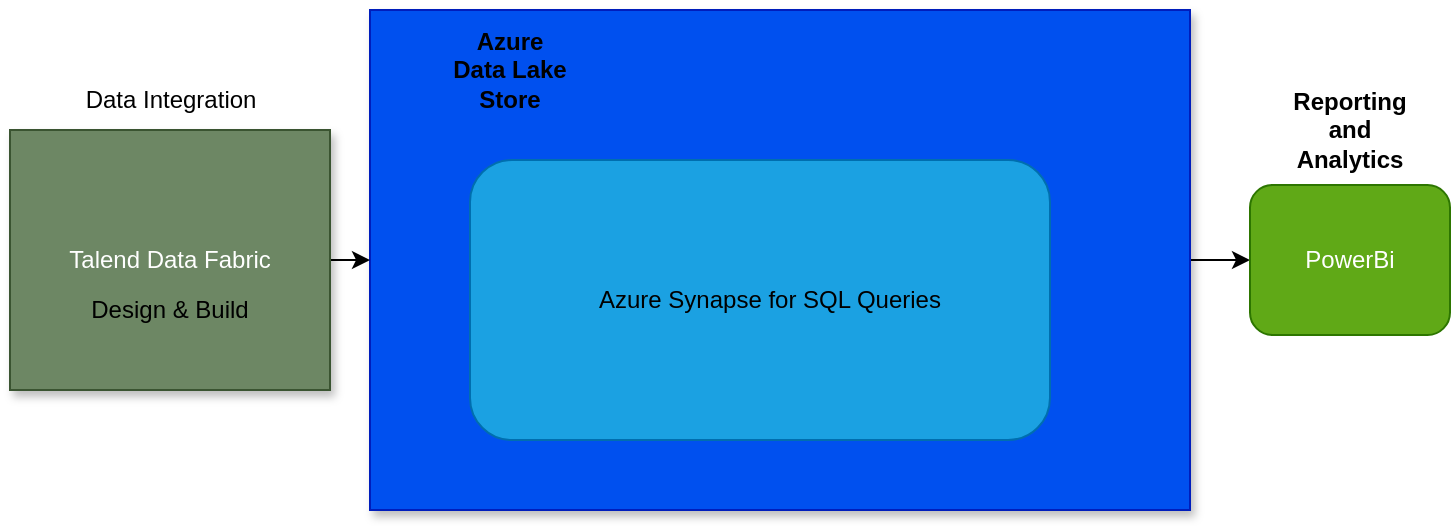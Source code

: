 <mxfile>
    <diagram id="CerdL97tdPtT3U-zD1zN" name="Page-1">
        <mxGraphModel dx="968" dy="371" grid="1" gridSize="10" guides="1" tooltips="1" connect="1" arrows="1" fold="1" page="1" pageScale="1" pageWidth="850" pageHeight="1100" math="0" shadow="0">
            <root>
                <mxCell id="0"/>
                <mxCell id="1" parent="0"/>
                <mxCell id="25" style="edgeStyle=none;html=1;entryX=0;entryY=0.5;entryDx=0;entryDy=0;" edge="1" parent="1" source="2" target="12">
                    <mxGeometry relative="1" as="geometry"/>
                </mxCell>
                <mxCell id="2" value="" style="rounded=0;whiteSpace=wrap;html=1;fillColor=#0050ef;fontColor=#ffffff;strokeColor=#001DBC;shadow=1;" parent="1" vertex="1">
                    <mxGeometry x="220" y="65" width="410" height="250" as="geometry"/>
                </mxCell>
                <mxCell id="3" value="" style="rounded=1;whiteSpace=wrap;html=1;fillColor=#1ba1e2;fontColor=#ffffff;strokeColor=#006EAF;" parent="1" vertex="1">
                    <mxGeometry x="270" y="140" width="290" height="140" as="geometry"/>
                </mxCell>
                <mxCell id="12" value="PowerBi" style="rounded=1;whiteSpace=wrap;html=1;fillColor=#60a917;fontColor=#ffffff;strokeColor=#2D7600;" parent="1" vertex="1">
                    <mxGeometry x="660" y="152.5" width="100" height="75" as="geometry"/>
                </mxCell>
                <mxCell id="15" value="Reporting and Analytics" style="text;html=1;strokeColor=none;fillColor=none;align=center;verticalAlign=middle;whiteSpace=wrap;rounded=0;fontStyle=1" parent="1" vertex="1">
                    <mxGeometry x="680" y="110" width="60" height="30" as="geometry"/>
                </mxCell>
                <mxCell id="13" value="Azure Synapse for SQL Queries&lt;br&gt;" style="text;html=1;strokeColor=none;fillColor=none;align=center;verticalAlign=middle;whiteSpace=wrap;rounded=0;" parent="1" vertex="1">
                    <mxGeometry x="320" y="195" width="200" height="30" as="geometry"/>
                </mxCell>
                <mxCell id="16" value="Azure Data Lake Store" style="text;html=1;strokeColor=none;fillColor=none;align=center;verticalAlign=middle;whiteSpace=wrap;rounded=0;fontStyle=1" parent="1" vertex="1">
                    <mxGeometry x="260" y="80" width="60" height="30" as="geometry"/>
                </mxCell>
                <mxCell id="22" style="edgeStyle=none;html=1;entryX=0;entryY=0.5;entryDx=0;entryDy=0;" parent="1" source="17" target="2" edge="1">
                    <mxGeometry relative="1" as="geometry"/>
                </mxCell>
                <mxCell id="17" value="Talend Data Fabric" style="rounded=0;whiteSpace=wrap;html=1;fillColor=#6d8764;fontColor=#ffffff;strokeColor=#3A5431;shadow=1;" parent="1" vertex="1">
                    <mxGeometry x="40" y="125" width="160" height="130" as="geometry"/>
                </mxCell>
                <mxCell id="20" value="Design &amp;amp; Build" style="text;html=1;strokeColor=none;fillColor=none;align=center;verticalAlign=middle;whiteSpace=wrap;rounded=0;" parent="1" vertex="1">
                    <mxGeometry x="75" y="200" width="90" height="30" as="geometry"/>
                </mxCell>
                <mxCell id="26" value="Data Integration" style="text;html=1;align=center;verticalAlign=middle;resizable=0;points=[];autosize=1;strokeColor=none;fillColor=none;" vertex="1" parent="1">
                    <mxGeometry x="70" y="100" width="100" height="20" as="geometry"/>
                </mxCell>
            </root>
        </mxGraphModel>
    </diagram>
</mxfile>